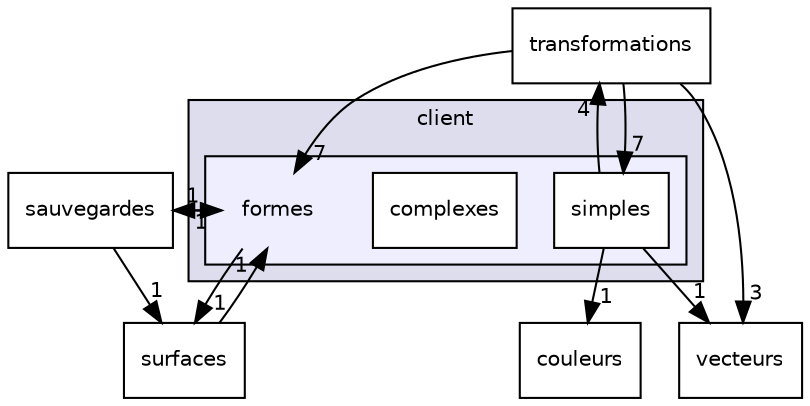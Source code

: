 digraph "C:/Users/theobarrague/Documents/projet-ppil/client/formes" {
  compound=true
  node [ fontsize="10", fontname="Helvetica"];
  edge [ labelfontsize="10", labelfontname="Helvetica"];
  subgraph clusterdir_274be962f81dc2046e4539312d40427e {
    graph [ bgcolor="#ddddee", pencolor="black", label="client" fontname="Helvetica", fontsize="10", URL="dir_274be962f81dc2046e4539312d40427e.html"]
  subgraph clusterdir_4777fb2f2f988d58e288c3210b3cd1f6 {
    graph [ bgcolor="#eeeeff", pencolor="black", label="" URL="dir_4777fb2f2f988d58e288c3210b3cd1f6.html"];
    dir_4777fb2f2f988d58e288c3210b3cd1f6 [shape=plaintext label="formes"];
    dir_008735a834f23905c0110084bf3a2787 [shape=box label="complexes" color="black" fillcolor="white" style="filled" URL="dir_008735a834f23905c0110084bf3a2787.html"];
    dir_685d32e507a298e75d5c5615b049da86 [shape=box label="simples" color="black" fillcolor="white" style="filled" URL="dir_685d32e507a298e75d5c5615b049da86.html"];
  }
  }
  dir_83a604b7c4131790d40450b024fb220d [shape=box label="couleurs" URL="dir_83a604b7c4131790d40450b024fb220d.html"];
  dir_0b37c718e5847043d01c26383ce40981 [shape=box label="transformations" URL="dir_0b37c718e5847043d01c26383ce40981.html"];
  dir_e718f59cf2b52176aa53c105b9b58eac [shape=box label="surfaces" URL="dir_e718f59cf2b52176aa53c105b9b58eac.html"];
  dir_d423b2fcc09f1ed76bb45b6d04dbac67 [shape=box label="vecteurs" URL="dir_d423b2fcc09f1ed76bb45b6d04dbac67.html"];
  dir_36228f3f322489e2611a72df415bdd05 [shape=box label="sauvegardes" URL="dir_36228f3f322489e2611a72df415bdd05.html"];
  dir_4777fb2f2f988d58e288c3210b3cd1f6->dir_e718f59cf2b52176aa53c105b9b58eac [headlabel="1", labeldistance=1.5 headhref="dir_000025_000030.html"];
  dir_4777fb2f2f988d58e288c3210b3cd1f6->dir_36228f3f322489e2611a72df415bdd05 [headlabel="1", labeldistance=1.5 headhref="dir_000025_000028.html"];
  dir_0b37c718e5847043d01c26383ce40981->dir_4777fb2f2f988d58e288c3210b3cd1f6 [headlabel="7", labeldistance=1.5 headhref="dir_000031_000025.html"];
  dir_0b37c718e5847043d01c26383ce40981->dir_d423b2fcc09f1ed76bb45b6d04dbac67 [headlabel="3", labeldistance=1.5 headhref="dir_000031_000032.html"];
  dir_0b37c718e5847043d01c26383ce40981->dir_685d32e507a298e75d5c5615b049da86 [headlabel="7", labeldistance=1.5 headhref="dir_000031_000027.html"];
  dir_e718f59cf2b52176aa53c105b9b58eac->dir_4777fb2f2f988d58e288c3210b3cd1f6 [headlabel="1", labeldistance=1.5 headhref="dir_000030_000025.html"];
  dir_685d32e507a298e75d5c5615b049da86->dir_83a604b7c4131790d40450b024fb220d [headlabel="1", labeldistance=1.5 headhref="dir_000027_000024.html"];
  dir_685d32e507a298e75d5c5615b049da86->dir_0b37c718e5847043d01c26383ce40981 [headlabel="4", labeldistance=1.5 headhref="dir_000027_000031.html"];
  dir_685d32e507a298e75d5c5615b049da86->dir_d423b2fcc09f1ed76bb45b6d04dbac67 [headlabel="1", labeldistance=1.5 headhref="dir_000027_000032.html"];
  dir_36228f3f322489e2611a72df415bdd05->dir_4777fb2f2f988d58e288c3210b3cd1f6 [headlabel="1", labeldistance=1.5 headhref="dir_000028_000025.html"];
  dir_36228f3f322489e2611a72df415bdd05->dir_e718f59cf2b52176aa53c105b9b58eac [headlabel="1", labeldistance=1.5 headhref="dir_000028_000030.html"];
}
